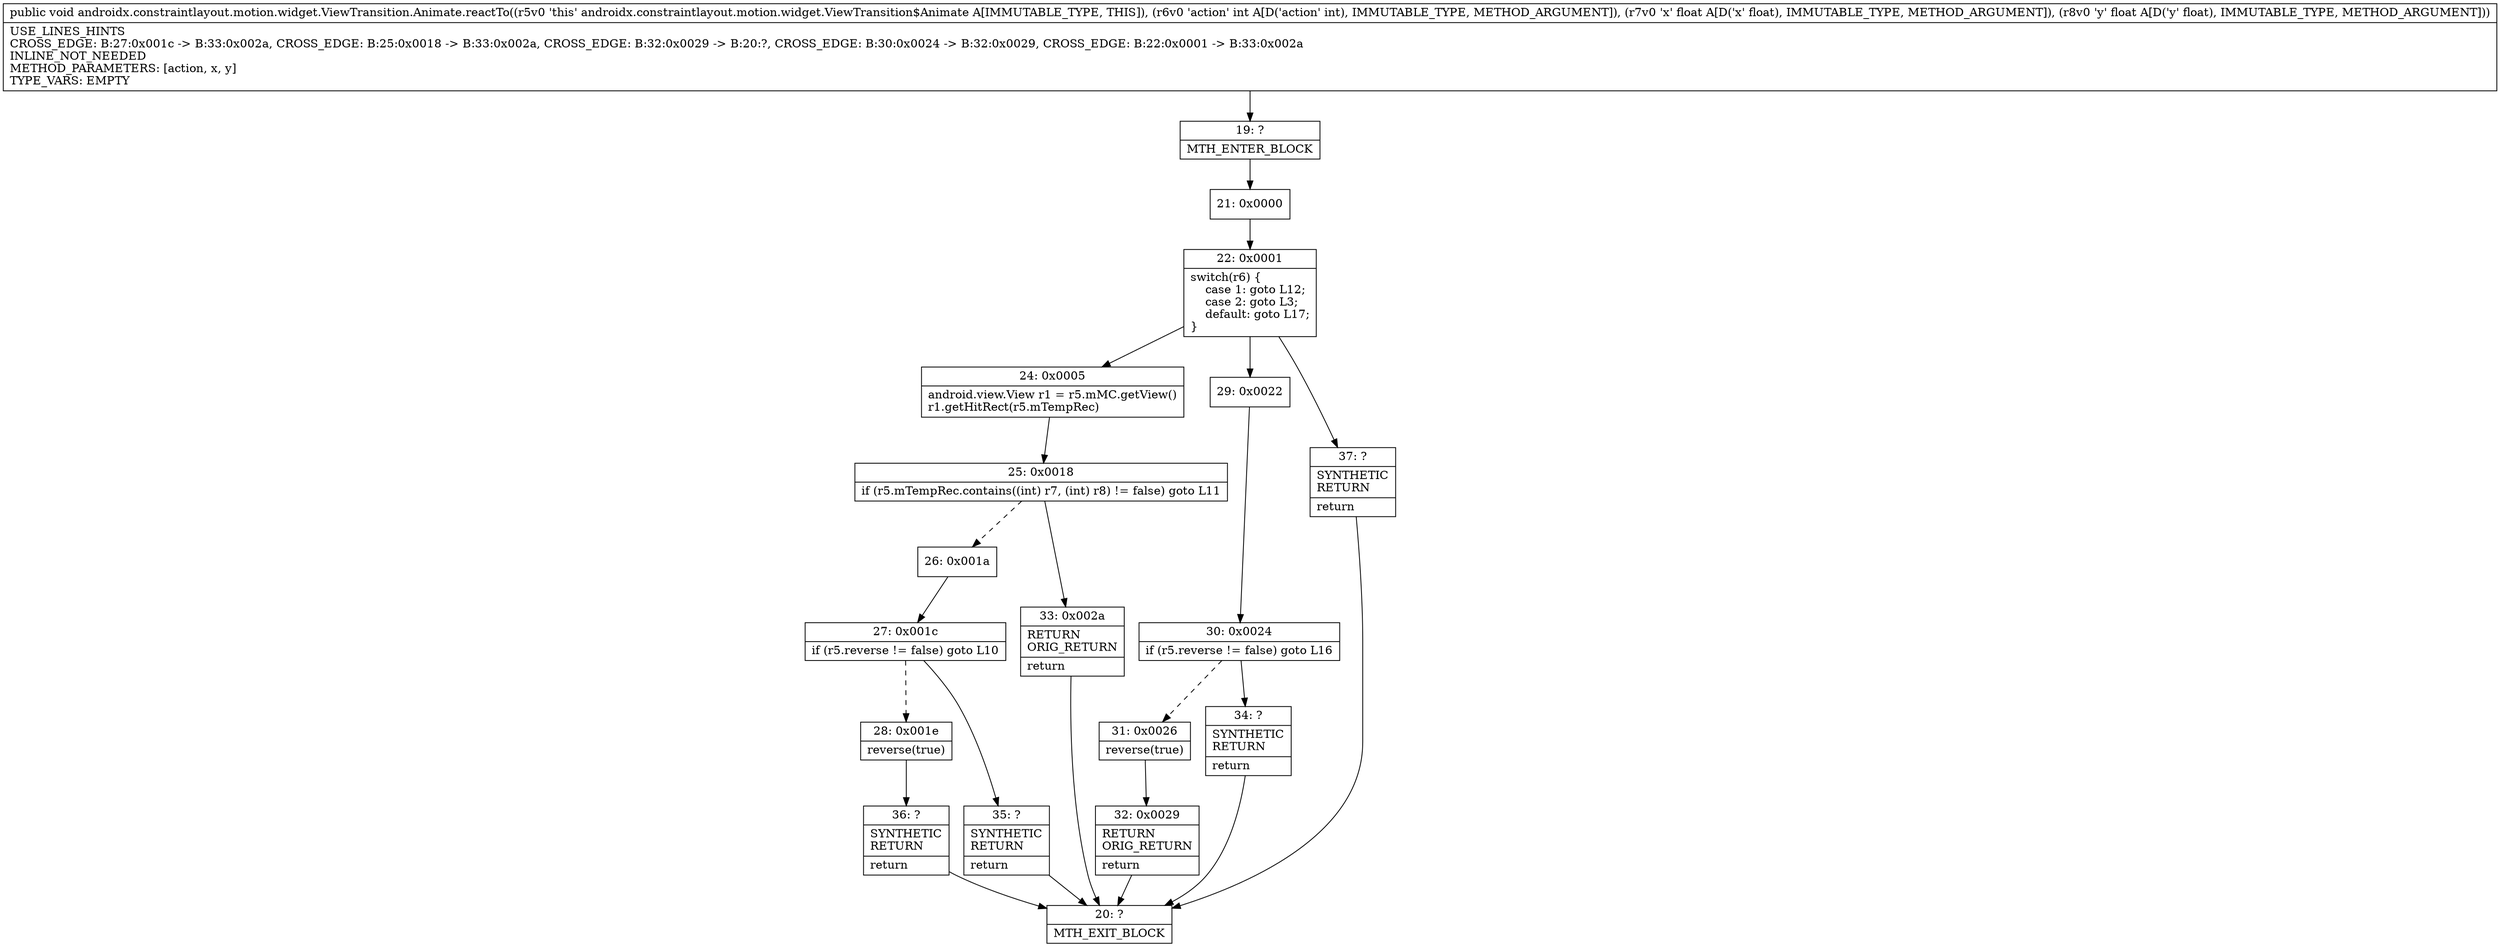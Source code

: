 digraph "CFG forandroidx.constraintlayout.motion.widget.ViewTransition.Animate.reactTo(IFF)V" {
Node_19 [shape=record,label="{19\:\ ?|MTH_ENTER_BLOCK\l}"];
Node_21 [shape=record,label="{21\:\ 0x0000}"];
Node_22 [shape=record,label="{22\:\ 0x0001|switch(r6) \{\l    case 1: goto L12;\l    case 2: goto L3;\l    default: goto L17;\l\}\l}"];
Node_24 [shape=record,label="{24\:\ 0x0005|android.view.View r1 = r5.mMC.getView()\lr1.getHitRect(r5.mTempRec)\l}"];
Node_25 [shape=record,label="{25\:\ 0x0018|if (r5.mTempRec.contains((int) r7, (int) r8) != false) goto L11\l}"];
Node_26 [shape=record,label="{26\:\ 0x001a}"];
Node_27 [shape=record,label="{27\:\ 0x001c|if (r5.reverse != false) goto L10\l}"];
Node_28 [shape=record,label="{28\:\ 0x001e|reverse(true)\l}"];
Node_36 [shape=record,label="{36\:\ ?|SYNTHETIC\lRETURN\l|return\l}"];
Node_20 [shape=record,label="{20\:\ ?|MTH_EXIT_BLOCK\l}"];
Node_35 [shape=record,label="{35\:\ ?|SYNTHETIC\lRETURN\l|return\l}"];
Node_33 [shape=record,label="{33\:\ 0x002a|RETURN\lORIG_RETURN\l|return\l}"];
Node_29 [shape=record,label="{29\:\ 0x0022}"];
Node_30 [shape=record,label="{30\:\ 0x0024|if (r5.reverse != false) goto L16\l}"];
Node_31 [shape=record,label="{31\:\ 0x0026|reverse(true)\l}"];
Node_32 [shape=record,label="{32\:\ 0x0029|RETURN\lORIG_RETURN\l|return\l}"];
Node_34 [shape=record,label="{34\:\ ?|SYNTHETIC\lRETURN\l|return\l}"];
Node_37 [shape=record,label="{37\:\ ?|SYNTHETIC\lRETURN\l|return\l}"];
MethodNode[shape=record,label="{public void androidx.constraintlayout.motion.widget.ViewTransition.Animate.reactTo((r5v0 'this' androidx.constraintlayout.motion.widget.ViewTransition$Animate A[IMMUTABLE_TYPE, THIS]), (r6v0 'action' int A[D('action' int), IMMUTABLE_TYPE, METHOD_ARGUMENT]), (r7v0 'x' float A[D('x' float), IMMUTABLE_TYPE, METHOD_ARGUMENT]), (r8v0 'y' float A[D('y' float), IMMUTABLE_TYPE, METHOD_ARGUMENT]))  | USE_LINES_HINTS\lCROSS_EDGE: B:27:0x001c \-\> B:33:0x002a, CROSS_EDGE: B:25:0x0018 \-\> B:33:0x002a, CROSS_EDGE: B:32:0x0029 \-\> B:20:?, CROSS_EDGE: B:30:0x0024 \-\> B:32:0x0029, CROSS_EDGE: B:22:0x0001 \-\> B:33:0x002a\lINLINE_NOT_NEEDED\lMETHOD_PARAMETERS: [action, x, y]\lTYPE_VARS: EMPTY\l}"];
MethodNode -> Node_19;Node_19 -> Node_21;
Node_21 -> Node_22;
Node_22 -> Node_24;
Node_22 -> Node_29;
Node_22 -> Node_37;
Node_24 -> Node_25;
Node_25 -> Node_26[style=dashed];
Node_25 -> Node_33;
Node_26 -> Node_27;
Node_27 -> Node_28[style=dashed];
Node_27 -> Node_35;
Node_28 -> Node_36;
Node_36 -> Node_20;
Node_35 -> Node_20;
Node_33 -> Node_20;
Node_29 -> Node_30;
Node_30 -> Node_31[style=dashed];
Node_30 -> Node_34;
Node_31 -> Node_32;
Node_32 -> Node_20;
Node_34 -> Node_20;
Node_37 -> Node_20;
}

